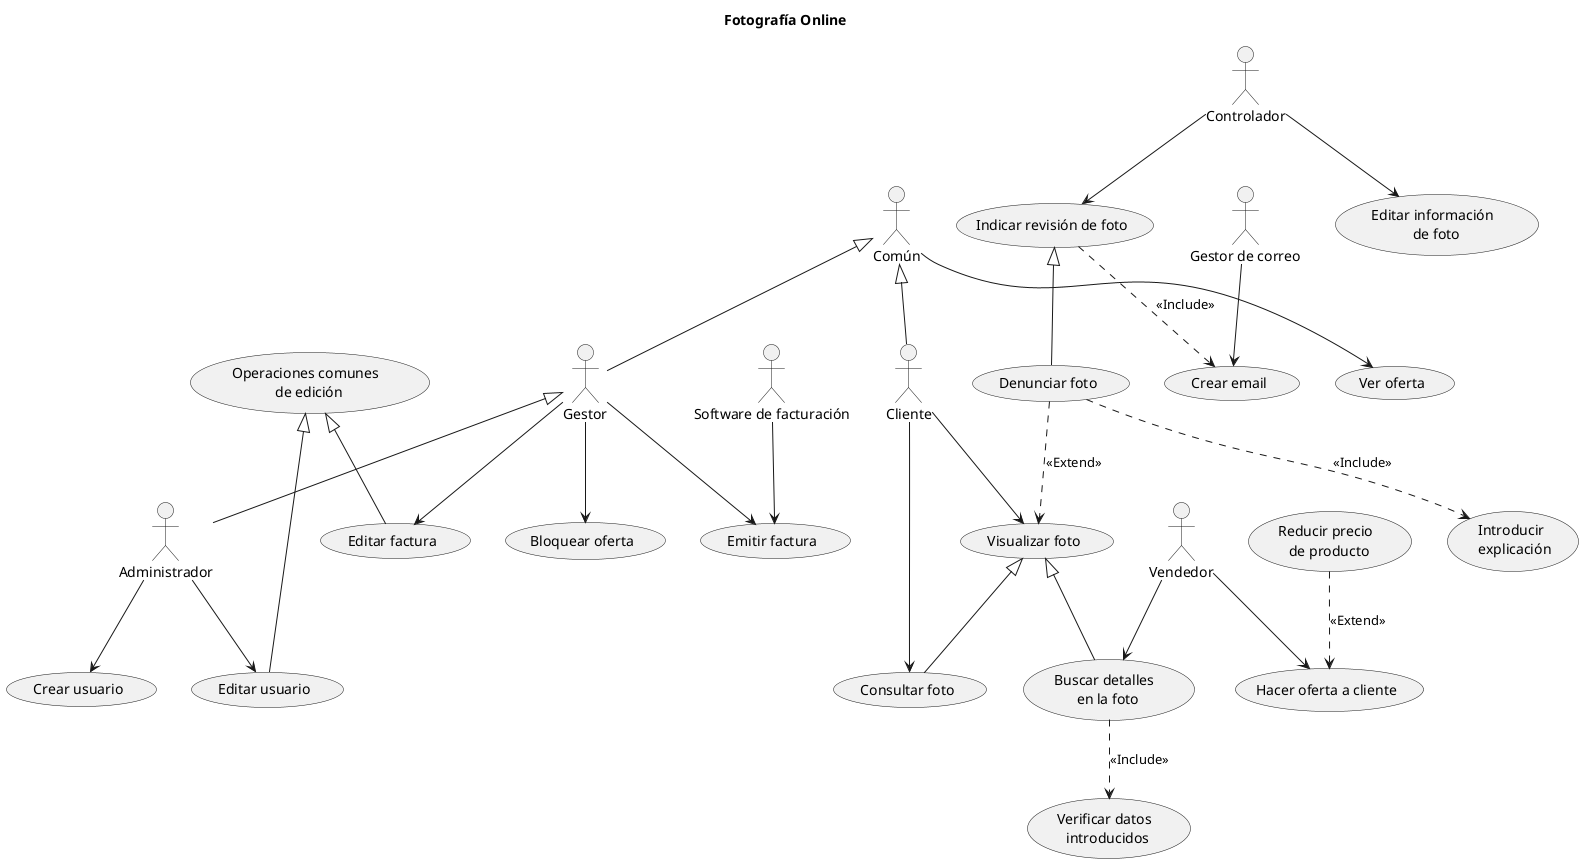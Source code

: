 @startuml sistema_de_compras
title Fotografía Online

:Administrador: as A1
:Cliente: as A2
:Común: as A3
:Controlador: as A4
:Gestor: as A5
:Gestor de correo: as A6
:Software de facturación: as A7
:Vendedor: as A8

(Bloquear oferta) as UC1
(Buscar detalles \n en la foto)  as UC2
(Consultar foto) as UC3
(Crear email) as UC4
(Crear usuario) as UC5
(Denunciar foto) as UC6
(Editar factura) as UC7
(Editar información \n de foto) as UC8
(Editar usuario) as UC9
(Emitir factura) as UC10
(Hacer oferta a cliente) as UC11
(Indicar revisión de foto) as UC12
(Introducir \n explicación) as UC13
(Operaciones comunes \n de edición) as UC14
(Reducir precio \n de producto)  as UC15
(Ver oferta) as UC16
(Verificar datos \n introducidos) as UC17
(Visualizar foto) as UC18

A1 --> UC5
A1 --> UC9
A2 --> UC3
A2 --> UC18
A3 --> UC16
A4 --> UC8
A4 --> UC12
A5 --> UC1
A5 --> UC7
A5 --> UC10
A6 --> UC4
A7 --> UC10
A8 --> UC11
A8 --> UC2

A3 <|-- A2
A3 <|-- A5
A5 <|-- A1
UC12 <|-- UC6
UC14 <|-- UC7
UC14 <|-- UC9
UC18 <|-- UC2
UC18 <|-- UC3

UC6 ..> UC18 : <<Extend>>
UC15 ..> UC11 : <<Extend>>

UC2 ..> UC17 : <<Include>>
UC6 ..> UC13 : <<Include>>
UC12 ..> UC4 : <<Include>>

@enduml